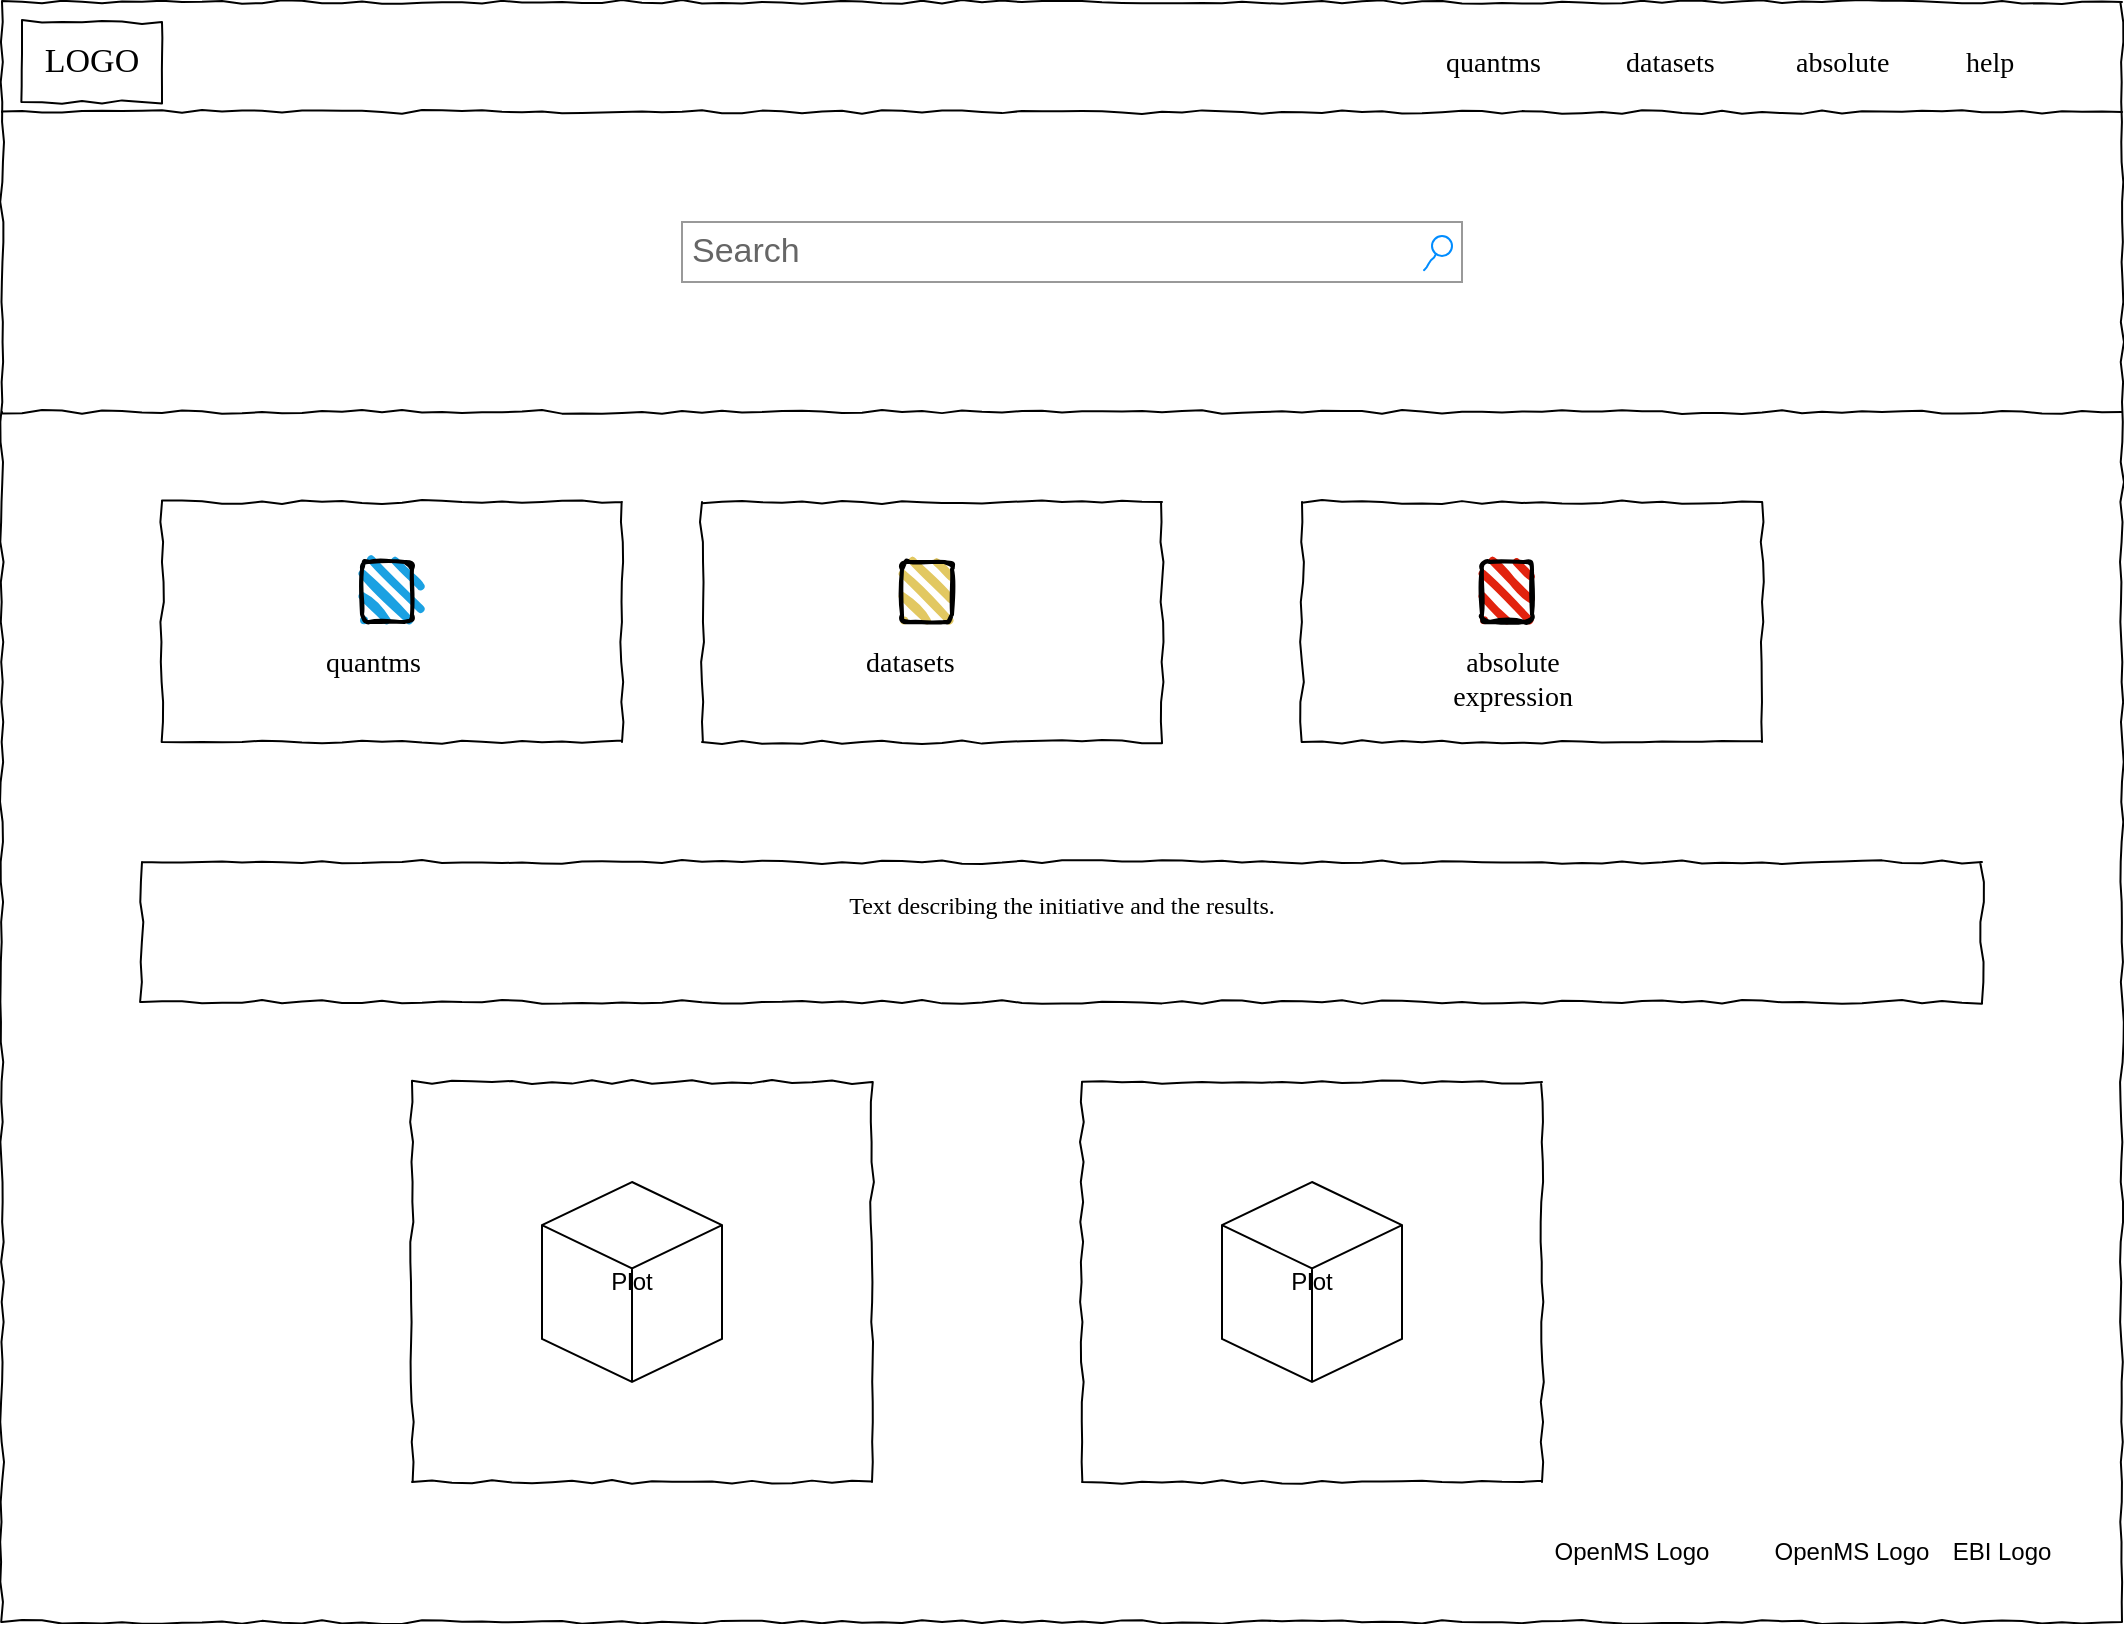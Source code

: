 <mxfile version="21.6.5" type="github">
  <diagram name="Page-1" id="03018318-947c-dd8e-b7a3-06fadd420f32">
    <mxGraphModel dx="2074" dy="1163" grid="1" gridSize="10" guides="1" tooltips="1" connect="1" arrows="1" fold="1" page="1" pageScale="1" pageWidth="1100" pageHeight="850" background="#ffffff" math="0" shadow="0">
      <root>
        <mxCell id="0" />
        <mxCell id="1" parent="0" />
        <mxCell id="677b7b8949515195-1" value="" style="whiteSpace=wrap;html=1;rounded=0;shadow=0;labelBackgroundColor=none;strokeColor=#000000;strokeWidth=1;fillColor=none;fontFamily=Verdana;fontSize=12;fontColor=#000000;align=center;comic=1;" parent="1" vertex="1">
          <mxGeometry x="20" y="20" width="1060" height="810" as="geometry" />
        </mxCell>
        <mxCell id="677b7b8949515195-2" value="LOGO" style="whiteSpace=wrap;html=1;rounded=0;shadow=0;labelBackgroundColor=none;strokeWidth=1;fontFamily=Verdana;fontSize=17;align=center;comic=1;" parent="1" vertex="1">
          <mxGeometry x="30" y="30" width="70" height="40" as="geometry" />
        </mxCell>
        <mxCell id="677b7b8949515195-3" value="Search" style="strokeWidth=1;shadow=0;dashed=0;align=center;html=1;shape=mxgraph.mockup.forms.searchBox;strokeColor=#999999;mainText=;strokeColor2=#008cff;fontColor=#666666;fontSize=17;align=left;spacingLeft=3;rounded=0;labelBackgroundColor=none;comic=1;" parent="1" vertex="1">
          <mxGeometry x="360" y="130" width="390" height="30" as="geometry" />
        </mxCell>
        <mxCell id="677b7b8949515195-4" value="quantms" style="text;html=1;points=[];align=left;verticalAlign=top;spacingTop=-4;fontSize=14;fontFamily=Verdana" parent="1" vertex="1">
          <mxGeometry x="740" y="40" width="60" height="20" as="geometry" />
        </mxCell>
        <mxCell id="677b7b8949515195-5" value="datasets" style="text;html=1;points=[];align=left;verticalAlign=top;spacingTop=-4;fontSize=14;fontFamily=Verdana" parent="1" vertex="1">
          <mxGeometry x="830" y="40" width="60" height="20" as="geometry" />
        </mxCell>
        <mxCell id="677b7b8949515195-6" value="absolute" style="text;html=1;points=[];align=left;verticalAlign=top;spacingTop=-4;fontSize=14;fontFamily=Verdana" parent="1" vertex="1">
          <mxGeometry x="915" y="40" width="60" height="20" as="geometry" />
        </mxCell>
        <mxCell id="677b7b8949515195-7" value="help" style="text;html=1;points=[];align=left;verticalAlign=top;spacingTop=-4;fontSize=14;fontFamily=Verdana" parent="1" vertex="1">
          <mxGeometry x="1000" y="40" width="60" height="20" as="geometry" />
        </mxCell>
        <mxCell id="677b7b8949515195-9" value="" style="line;strokeWidth=1;html=1;rounded=0;shadow=0;labelBackgroundColor=none;fillColor=none;fontFamily=Verdana;fontSize=14;fontColor=#000000;align=center;comic=1;" parent="1" vertex="1">
          <mxGeometry x="20" y="70" width="1060" height="10" as="geometry" />
        </mxCell>
        <mxCell id="677b7b8949515195-15" value="&lt;div style=&quot;text-align: justify&quot;&gt;Text describing the initiative and the results.&lt;/div&gt;" style="whiteSpace=wrap;html=1;rounded=0;shadow=0;labelBackgroundColor=none;strokeWidth=1;fillColor=none;fontFamily=Verdana;fontSize=12;align=center;verticalAlign=top;spacing=10;comic=1;" parent="1" vertex="1">
          <mxGeometry x="90" y="450" width="920" height="70" as="geometry" />
        </mxCell>
        <mxCell id="yzn5Dcp2r0DAvpw1gpCk-1" value="" style="line;strokeWidth=1;html=1;rounded=0;shadow=0;labelBackgroundColor=none;fillColor=none;fontFamily=Verdana;fontSize=14;fontColor=#000000;align=center;comic=1;" vertex="1" parent="1">
          <mxGeometry x="20" y="200" width="1060" height="50" as="geometry" />
        </mxCell>
        <mxCell id="yzn5Dcp2r0DAvpw1gpCk-4" value="" style="group" vertex="1" connectable="0" parent="1">
          <mxGeometry x="100" y="270" width="230" height="120" as="geometry" />
        </mxCell>
        <mxCell id="677b7b8949515195-26" value="" style="whiteSpace=wrap;html=1;rounded=0;shadow=0;labelBackgroundColor=none;strokeWidth=1;fillColor=none;fontFamily=Verdana;fontSize=12;align=center;comic=1;" parent="yzn5Dcp2r0DAvpw1gpCk-4" vertex="1">
          <mxGeometry width="230" height="120" as="geometry" />
        </mxCell>
        <mxCell id="677b7b8949515195-42" value="quantms" style="text;html=1;points=[];align=left;verticalAlign=top;spacingTop=-4;fontSize=14;fontFamily=Verdana" parent="yzn5Dcp2r0DAvpw1gpCk-4" vertex="1">
          <mxGeometry x="80" y="70" width="70" height="20" as="geometry" />
        </mxCell>
        <mxCell id="yzn5Dcp2r0DAvpw1gpCk-3" value="" style="rounded=1;whiteSpace=wrap;html=1;strokeWidth=2;fillWeight=4;hachureGap=8;hachureAngle=45;fillColor=#1ba1e2;sketch=1;" vertex="1" parent="yzn5Dcp2r0DAvpw1gpCk-4">
          <mxGeometry x="100" y="30" width="25" height="30" as="geometry" />
        </mxCell>
        <mxCell id="yzn5Dcp2r0DAvpw1gpCk-5" value="" style="group" vertex="1" connectable="0" parent="1">
          <mxGeometry x="370" y="270" width="230" height="120" as="geometry" />
        </mxCell>
        <mxCell id="yzn5Dcp2r0DAvpw1gpCk-6" value="" style="whiteSpace=wrap;html=1;rounded=0;shadow=0;labelBackgroundColor=none;strokeWidth=1;fillColor=none;fontFamily=Verdana;fontSize=12;align=center;comic=1;" vertex="1" parent="yzn5Dcp2r0DAvpw1gpCk-5">
          <mxGeometry width="230" height="120" as="geometry" />
        </mxCell>
        <mxCell id="yzn5Dcp2r0DAvpw1gpCk-7" value="datasets" style="text;html=1;points=[];align=left;verticalAlign=top;spacingTop=-4;fontSize=14;fontFamily=Verdana" vertex="1" parent="yzn5Dcp2r0DAvpw1gpCk-5">
          <mxGeometry x="80" y="70" width="70" height="20" as="geometry" />
        </mxCell>
        <mxCell id="yzn5Dcp2r0DAvpw1gpCk-8" value="" style="rounded=1;whiteSpace=wrap;html=1;strokeWidth=2;fillWeight=4;hachureGap=8;hachureAngle=45;fillColor=#E2C861;sketch=1;" vertex="1" parent="yzn5Dcp2r0DAvpw1gpCk-5">
          <mxGeometry x="100" y="30" width="25" height="30" as="geometry" />
        </mxCell>
        <mxCell id="yzn5Dcp2r0DAvpw1gpCk-9" value="" style="group" vertex="1" connectable="0" parent="1">
          <mxGeometry x="660" y="270" width="230" height="120" as="geometry" />
        </mxCell>
        <mxCell id="yzn5Dcp2r0DAvpw1gpCk-10" value="" style="whiteSpace=wrap;html=1;rounded=0;shadow=0;labelBackgroundColor=none;strokeWidth=1;fillColor=none;fontFamily=Verdana;fontSize=12;align=center;comic=1;" vertex="1" parent="yzn5Dcp2r0DAvpw1gpCk-9">
          <mxGeometry x="10" width="230" height="120" as="geometry" />
        </mxCell>
        <mxCell id="yzn5Dcp2r0DAvpw1gpCk-11" value="absolute &lt;br&gt;expression" style="text;html=1;points=[];align=center;verticalAlign=top;spacingTop=-4;fontSize=14;fontFamily=Verdana" vertex="1" parent="yzn5Dcp2r0DAvpw1gpCk-9">
          <mxGeometry x="80" y="70" width="70" height="20" as="geometry" />
        </mxCell>
        <mxCell id="yzn5Dcp2r0DAvpw1gpCk-12" value="" style="rounded=1;whiteSpace=wrap;html=1;strokeWidth=2;fillWeight=4;hachureGap=8;hachureAngle=45;fillColor=#E2230E;sketch=1;" vertex="1" parent="yzn5Dcp2r0DAvpw1gpCk-9">
          <mxGeometry x="100" y="30" width="25" height="30" as="geometry" />
        </mxCell>
        <mxCell id="yzn5Dcp2r0DAvpw1gpCk-14" value="" style="whiteSpace=wrap;html=1;rounded=0;shadow=0;labelBackgroundColor=none;strokeWidth=1;fillColor=none;fontFamily=Verdana;fontSize=12;align=center;comic=1;" vertex="1" parent="1">
          <mxGeometry x="225" y="560" width="230" height="200" as="geometry" />
        </mxCell>
        <mxCell id="yzn5Dcp2r0DAvpw1gpCk-17" value="" style="whiteSpace=wrap;html=1;rounded=0;shadow=0;labelBackgroundColor=none;strokeWidth=1;fillColor=none;fontFamily=Verdana;fontSize=12;align=center;comic=1;" vertex="1" parent="1">
          <mxGeometry x="560" y="560" width="230" height="200" as="geometry" />
        </mxCell>
        <mxCell id="yzn5Dcp2r0DAvpw1gpCk-18" value="Plot" style="html=1;whiteSpace=wrap;shape=isoCube2;backgroundOutline=1;isoAngle=15;" vertex="1" parent="1">
          <mxGeometry x="290" y="610" width="90" height="100" as="geometry" />
        </mxCell>
        <mxCell id="yzn5Dcp2r0DAvpw1gpCk-19" value="Plot" style="html=1;whiteSpace=wrap;shape=isoCube2;backgroundOutline=1;isoAngle=15;" vertex="1" parent="1">
          <mxGeometry x="630" y="610" width="90" height="100" as="geometry" />
        </mxCell>
        <mxCell id="yzn5Dcp2r0DAvpw1gpCk-20" value="EBI Logo" style="text;html=1;strokeColor=none;fillColor=none;align=center;verticalAlign=middle;whiteSpace=wrap;rounded=0;" vertex="1" parent="1">
          <mxGeometry x="990" y="780" width="60" height="30" as="geometry" />
        </mxCell>
        <mxCell id="yzn5Dcp2r0DAvpw1gpCk-21" value="OpenMS Logo" style="text;html=1;strokeColor=none;fillColor=none;align=center;verticalAlign=middle;whiteSpace=wrap;rounded=0;" vertex="1" parent="1">
          <mxGeometry x="880" y="780" width="130" height="30" as="geometry" />
        </mxCell>
        <mxCell id="yzn5Dcp2r0DAvpw1gpCk-22" value="OpenMS Logo" style="text;html=1;strokeColor=none;fillColor=none;align=center;verticalAlign=middle;whiteSpace=wrap;rounded=0;" vertex="1" parent="1">
          <mxGeometry x="770" y="780" width="130" height="30" as="geometry" />
        </mxCell>
      </root>
    </mxGraphModel>
  </diagram>
</mxfile>
